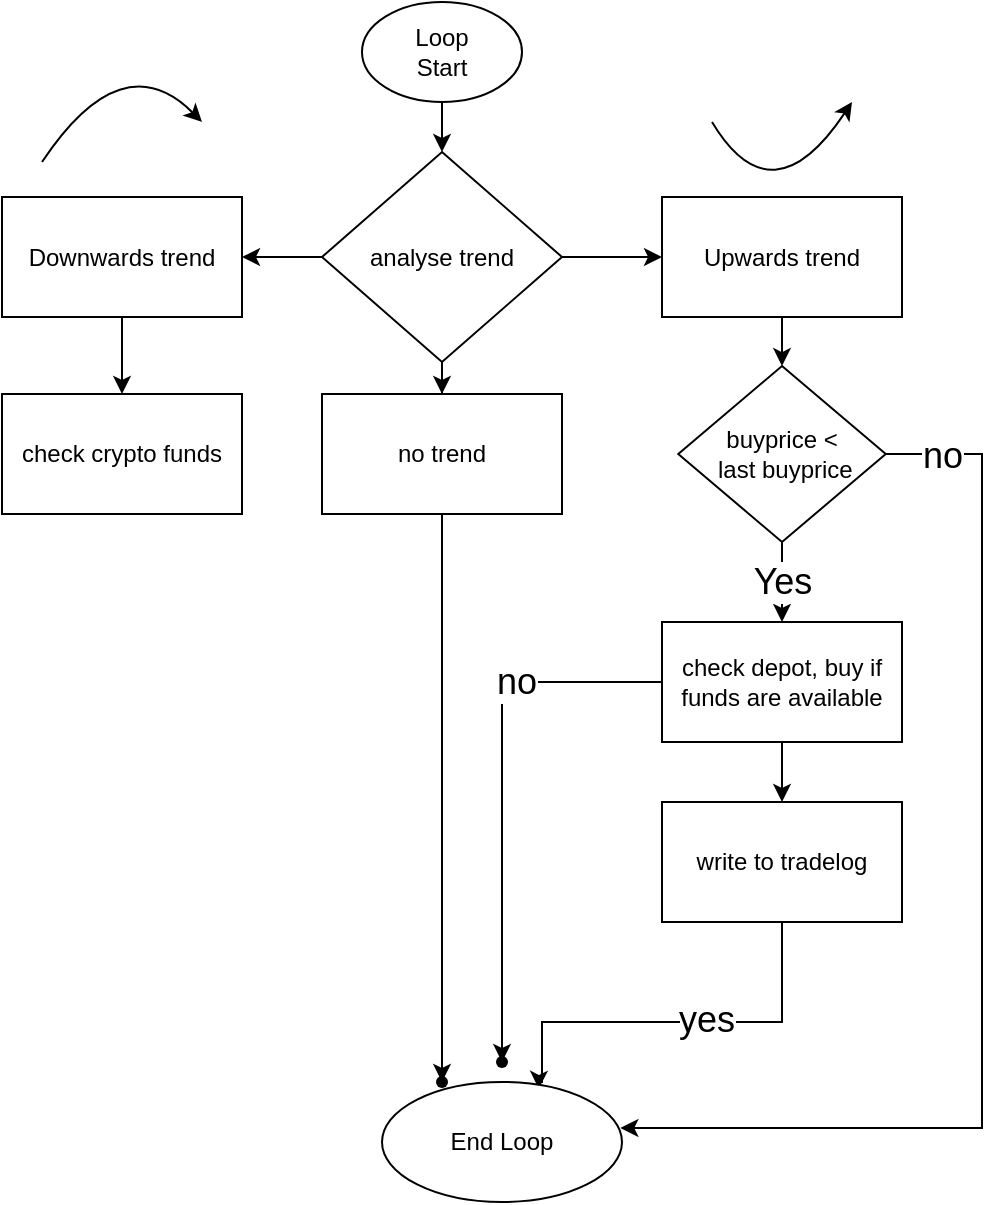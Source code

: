 <mxfile version="14.8.6" type="github"><diagram id="wrBfBbGDTVR7_o8TfkFX" name="Page-1"><mxGraphModel dx="1038" dy="547" grid="1" gridSize="10" guides="1" tooltips="1" connect="1" arrows="1" fold="1" page="1" pageScale="1" pageWidth="827" pageHeight="1169" math="0" shadow="0"><root><mxCell id="0"/><mxCell id="1" parent="0"/><mxCell id="Kn0hcinNN-KmwgoDOyqb-9" value="" style="edgeStyle=orthogonalEdgeStyle;rounded=0;orthogonalLoop=1;jettySize=auto;html=1;" edge="1" parent="1" source="Kn0hcinNN-KmwgoDOyqb-2" target="Kn0hcinNN-KmwgoDOyqb-8"><mxGeometry relative="1" as="geometry"/></mxCell><mxCell id="Kn0hcinNN-KmwgoDOyqb-38" value="Yes" style="edgeLabel;html=1;align=center;verticalAlign=middle;resizable=0;points=[];fontSize=18;" vertex="1" connectable="0" parent="Kn0hcinNN-KmwgoDOyqb-9"><mxGeometry x="-0.554" y="3" relative="1" as="geometry"><mxPoint x="-3" y="11" as="offset"/></mxGeometry></mxCell><mxCell id="Kn0hcinNN-KmwgoDOyqb-37" value="" style="edgeStyle=orthogonalEdgeStyle;rounded=0;orthogonalLoop=1;jettySize=auto;html=1;entryX=0.993;entryY=0.383;entryDx=0;entryDy=0;entryPerimeter=0;exitX=1;exitY=0.5;exitDx=0;exitDy=0;" edge="1" parent="1" source="Kn0hcinNN-KmwgoDOyqb-2" target="Kn0hcinNN-KmwgoDOyqb-34"><mxGeometry relative="1" as="geometry"><mxPoint x="630" y="650" as="targetPoint"/><Array as="points"><mxPoint x="730" y="316"/><mxPoint x="730" y="653"/></Array></mxGeometry></mxCell><mxCell id="Kn0hcinNN-KmwgoDOyqb-39" value="no" style="edgeLabel;html=1;align=center;verticalAlign=middle;resizable=0;points=[];fontSize=18;" vertex="1" connectable="0" parent="Kn0hcinNN-KmwgoDOyqb-37"><mxGeometry x="0.295" y="3" relative="1" as="geometry"><mxPoint x="-23" y="-318" as="offset"/></mxGeometry></mxCell><mxCell id="Kn0hcinNN-KmwgoDOyqb-2" value="buyprice &amp;lt;&lt;br&gt;&amp;nbsp;last buyprice" style="rhombus;whiteSpace=wrap;html=1;" vertex="1" parent="1"><mxGeometry x="578.13" y="272" width="103.75" height="88" as="geometry"/></mxCell><mxCell id="Kn0hcinNN-KmwgoDOyqb-33" value="" style="edgeStyle=orthogonalEdgeStyle;rounded=0;orthogonalLoop=1;jettySize=auto;html=1;" edge="1" parent="1" source="Kn0hcinNN-KmwgoDOyqb-8" target="Kn0hcinNN-KmwgoDOyqb-32"><mxGeometry relative="1" as="geometry"/></mxCell><mxCell id="Kn0hcinNN-KmwgoDOyqb-57" value="" style="edgeStyle=orthogonalEdgeStyle;rounded=0;orthogonalLoop=1;jettySize=auto;html=1;fontSize=18;" edge="1" parent="1" source="Kn0hcinNN-KmwgoDOyqb-8" target="Kn0hcinNN-KmwgoDOyqb-56"><mxGeometry relative="1" as="geometry"/></mxCell><mxCell id="Kn0hcinNN-KmwgoDOyqb-58" value="no" style="edgeLabel;html=1;align=center;verticalAlign=middle;resizable=0;points=[];fontSize=18;" vertex="1" connectable="0" parent="Kn0hcinNN-KmwgoDOyqb-57"><mxGeometry x="-0.459" relative="1" as="geometry"><mxPoint as="offset"/></mxGeometry></mxCell><mxCell id="Kn0hcinNN-KmwgoDOyqb-8" value="check depot, buy if funds are available" style="whiteSpace=wrap;html=1;" vertex="1" parent="1"><mxGeometry x="570" y="400" width="120" height="60" as="geometry"/></mxCell><mxCell id="Kn0hcinNN-KmwgoDOyqb-19" value="" style="edgeStyle=orthogonalEdgeStyle;rounded=0;orthogonalLoop=1;jettySize=auto;html=1;" edge="1" parent="1" source="Kn0hcinNN-KmwgoDOyqb-10" target="Kn0hcinNN-KmwgoDOyqb-18"><mxGeometry relative="1" as="geometry"/></mxCell><mxCell id="Kn0hcinNN-KmwgoDOyqb-10" value="Loop &lt;br&gt;Start" style="ellipse;whiteSpace=wrap;html=1;" vertex="1" parent="1"><mxGeometry x="420" y="90" width="80" height="50" as="geometry"/></mxCell><mxCell id="Kn0hcinNN-KmwgoDOyqb-21" value="" style="edgeStyle=orthogonalEdgeStyle;rounded=0;orthogonalLoop=1;jettySize=auto;html=1;" edge="1" parent="1" source="Kn0hcinNN-KmwgoDOyqb-18" target="Kn0hcinNN-KmwgoDOyqb-20"><mxGeometry relative="1" as="geometry"/></mxCell><mxCell id="Kn0hcinNN-KmwgoDOyqb-24" value="" style="edgeStyle=orthogonalEdgeStyle;rounded=0;orthogonalLoop=1;jettySize=auto;html=1;" edge="1" parent="1" source="Kn0hcinNN-KmwgoDOyqb-18" target="Kn0hcinNN-KmwgoDOyqb-23"><mxGeometry relative="1" as="geometry"/></mxCell><mxCell id="Kn0hcinNN-KmwgoDOyqb-26" value="" style="edgeStyle=orthogonalEdgeStyle;rounded=0;orthogonalLoop=1;jettySize=auto;html=1;" edge="1" parent="1" source="Kn0hcinNN-KmwgoDOyqb-18" target="Kn0hcinNN-KmwgoDOyqb-25"><mxGeometry relative="1" as="geometry"/></mxCell><mxCell id="Kn0hcinNN-KmwgoDOyqb-18" value="analyse trend" style="rhombus;whiteSpace=wrap;html=1;" vertex="1" parent="1"><mxGeometry x="400" y="165" width="120" height="105" as="geometry"/></mxCell><mxCell id="Kn0hcinNN-KmwgoDOyqb-55" value="" style="edgeStyle=orthogonalEdgeStyle;rounded=0;orthogonalLoop=1;jettySize=auto;html=1;fontSize=18;" edge="1" parent="1" source="Kn0hcinNN-KmwgoDOyqb-20" target="Kn0hcinNN-KmwgoDOyqb-54"><mxGeometry relative="1" as="geometry"/></mxCell><mxCell id="Kn0hcinNN-KmwgoDOyqb-20" value="Downwards trend" style="whiteSpace=wrap;html=1;" vertex="1" parent="1"><mxGeometry x="240" y="187.5" width="120" height="60" as="geometry"/></mxCell><mxCell id="Kn0hcinNN-KmwgoDOyqb-28" value="" style="edgeStyle=orthogonalEdgeStyle;rounded=0;orthogonalLoop=1;jettySize=auto;html=1;" edge="1" parent="1" source="Kn0hcinNN-KmwgoDOyqb-23" target="Kn0hcinNN-KmwgoDOyqb-2"><mxGeometry relative="1" as="geometry"/></mxCell><mxCell id="Kn0hcinNN-KmwgoDOyqb-23" value="Upwards trend" style="rounded=0;whiteSpace=wrap;html=1;" vertex="1" parent="1"><mxGeometry x="570" y="187.5" width="120" height="60" as="geometry"/></mxCell><mxCell id="Kn0hcinNN-KmwgoDOyqb-48" value="" style="edgeStyle=orthogonalEdgeStyle;rounded=0;orthogonalLoop=1;jettySize=auto;html=1;fontSize=18;" edge="1" parent="1" source="Kn0hcinNN-KmwgoDOyqb-25" target="Kn0hcinNN-KmwgoDOyqb-47"><mxGeometry relative="1" as="geometry"/></mxCell><mxCell id="Kn0hcinNN-KmwgoDOyqb-25" value="no trend" style="rounded=0;whiteSpace=wrap;html=1;" vertex="1" parent="1"><mxGeometry x="400" y="286" width="120" height="60" as="geometry"/></mxCell><mxCell id="Kn0hcinNN-KmwgoDOyqb-35" value="" style="edgeStyle=orthogonalEdgeStyle;rounded=0;orthogonalLoop=1;jettySize=auto;html=1;entryX=0.653;entryY=0.057;entryDx=0;entryDy=0;entryPerimeter=0;" edge="1" parent="1" source="Kn0hcinNN-KmwgoDOyqb-32" target="Kn0hcinNN-KmwgoDOyqb-34"><mxGeometry relative="1" as="geometry"><Array as="points"><mxPoint x="510" y="600"/><mxPoint x="510" y="630"/><mxPoint x="508" y="630"/></Array></mxGeometry></mxCell><mxCell id="Kn0hcinNN-KmwgoDOyqb-59" value="yes" style="edgeLabel;html=1;align=center;verticalAlign=middle;resizable=0;points=[];fontSize=18;" vertex="1" connectable="0" parent="Kn0hcinNN-KmwgoDOyqb-35"><mxGeometry x="-0.138" y="-1" relative="1" as="geometry"><mxPoint as="offset"/></mxGeometry></mxCell><mxCell id="Kn0hcinNN-KmwgoDOyqb-32" value="write to tradelog" style="whiteSpace=wrap;html=1;" vertex="1" parent="1"><mxGeometry x="570" y="490" width="120" height="60" as="geometry"/></mxCell><mxCell id="Kn0hcinNN-KmwgoDOyqb-34" value="End Loop" style="ellipse;whiteSpace=wrap;html=1;" vertex="1" parent="1"><mxGeometry x="430" y="630" width="120" height="60" as="geometry"/></mxCell><mxCell id="Kn0hcinNN-KmwgoDOyqb-42" value="" style="curved=1;endArrow=classic;html=1;fontSize=18;" edge="1" parent="1"><mxGeometry width="50" height="50" relative="1" as="geometry"><mxPoint x="260" y="170" as="sourcePoint"/><mxPoint x="340" y="150" as="targetPoint"/><Array as="points"><mxPoint x="300" y="110"/></Array></mxGeometry></mxCell><mxCell id="Kn0hcinNN-KmwgoDOyqb-43" value="" style="curved=1;endArrow=classic;html=1;fontSize=18;" edge="1" parent="1"><mxGeometry width="50" height="50" relative="1" as="geometry"><mxPoint x="595" y="150" as="sourcePoint"/><mxPoint x="665" y="140" as="targetPoint"/><Array as="points"><mxPoint x="625" y="200"/></Array></mxGeometry></mxCell><mxCell id="Kn0hcinNN-KmwgoDOyqb-47" value="" style="shape=waypoint;size=6;pointerEvents=1;points=[];fillColor=#ffffff;resizable=0;rotatable=0;perimeter=centerPerimeter;snapToPoint=1;rounded=0;" vertex="1" parent="1"><mxGeometry x="440" y="610" width="40" height="40" as="geometry"/></mxCell><mxCell id="Kn0hcinNN-KmwgoDOyqb-54" value="check crypto funds" style="whiteSpace=wrap;html=1;" vertex="1" parent="1"><mxGeometry x="240" y="286" width="120" height="60" as="geometry"/></mxCell><mxCell id="Kn0hcinNN-KmwgoDOyqb-56" value="" style="shape=waypoint;size=6;pointerEvents=1;points=[];fillColor=#ffffff;resizable=0;rotatable=0;perimeter=centerPerimeter;snapToPoint=1;" vertex="1" parent="1"><mxGeometry x="470" y="600" width="40" height="40" as="geometry"/></mxCell></root></mxGraphModel></diagram></mxfile>